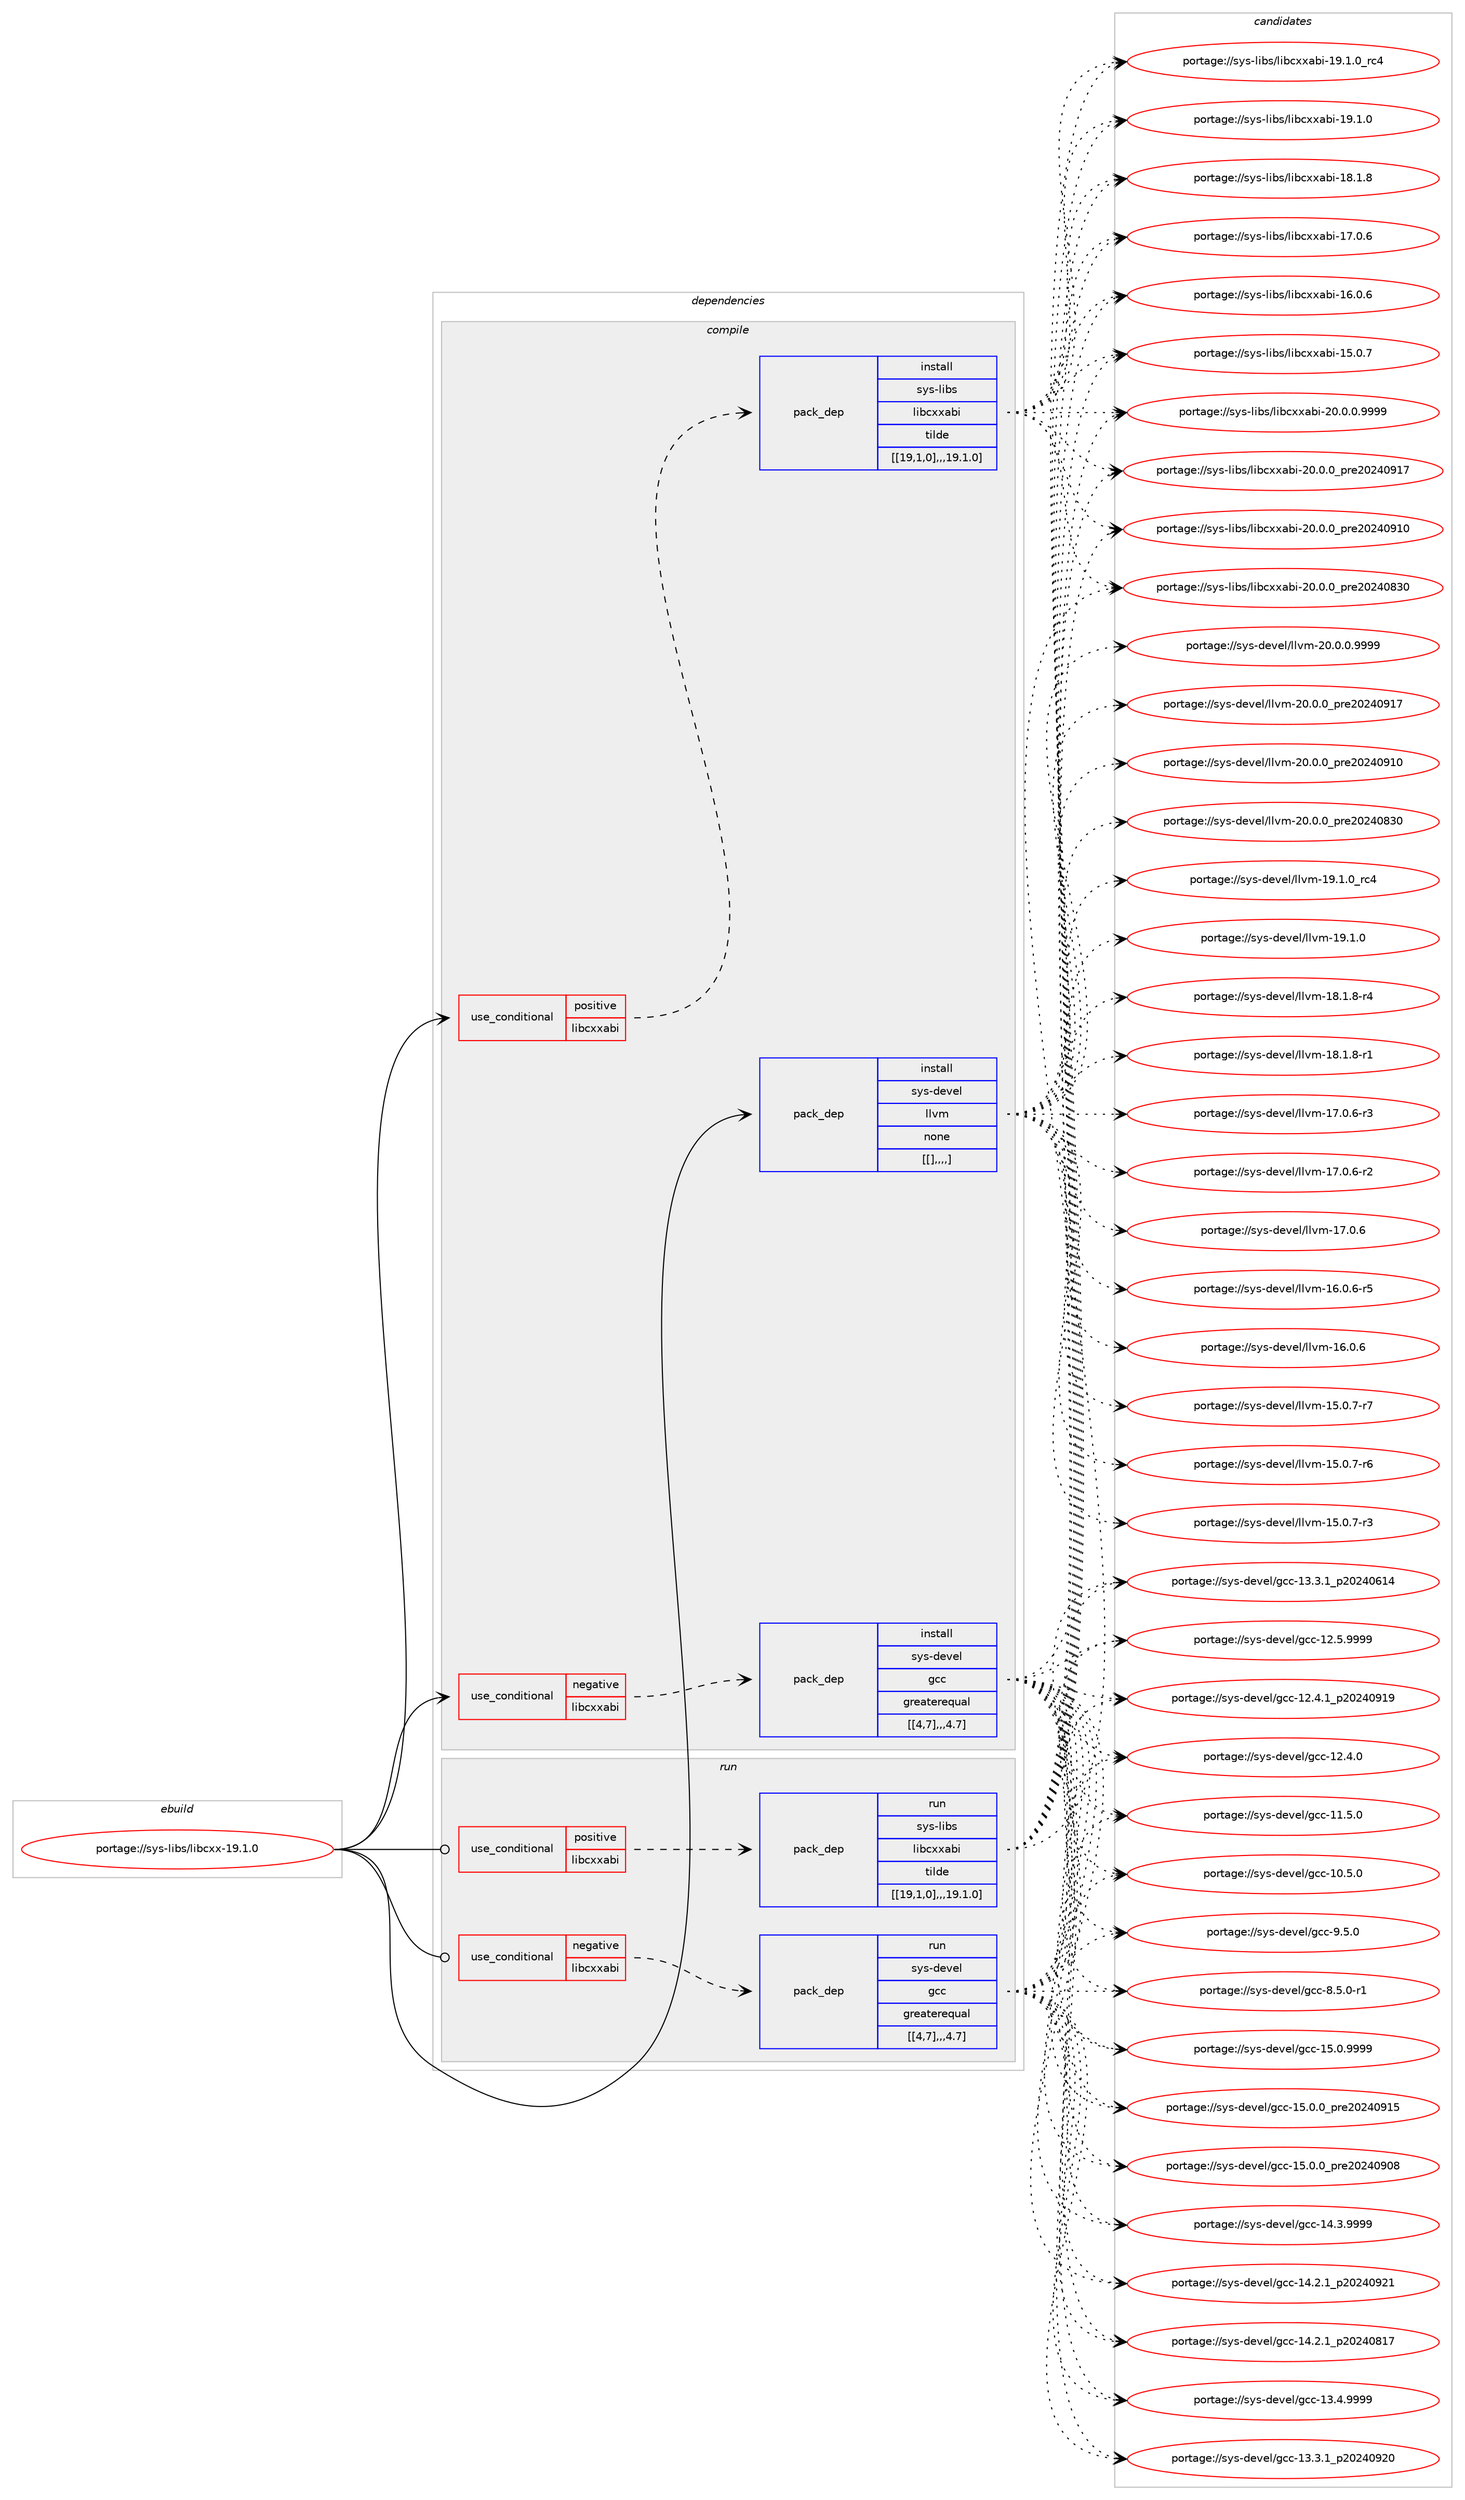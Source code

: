 digraph prolog {

# *************
# Graph options
# *************

newrank=true;
concentrate=true;
compound=true;
graph [rankdir=LR,fontname=Helvetica,fontsize=10,ranksep=1.5];#, ranksep=2.5, nodesep=0.2];
edge  [arrowhead=vee];
node  [fontname=Helvetica,fontsize=10];

# **********
# The ebuild
# **********

subgraph cluster_leftcol {
color=gray;
label=<<i>ebuild</i>>;
id [label="portage://sys-libs/libcxx-19.1.0", color=red, width=4, href="../sys-libs/libcxx-19.1.0.svg"];
}

# ****************
# The dependencies
# ****************

subgraph cluster_midcol {
color=gray;
label=<<i>dependencies</i>>;
subgraph cluster_compile {
fillcolor="#eeeeee";
style=filled;
label=<<i>compile</i>>;
subgraph cond122441 {
dependency453969 [label=<<TABLE BORDER="0" CELLBORDER="1" CELLSPACING="0" CELLPADDING="4"><TR><TD ROWSPAN="3" CELLPADDING="10">use_conditional</TD></TR><TR><TD>negative</TD></TR><TR><TD>libcxxabi</TD></TR></TABLE>>, shape=none, color=red];
subgraph pack328524 {
dependency453970 [label=<<TABLE BORDER="0" CELLBORDER="1" CELLSPACING="0" CELLPADDING="4" WIDTH="220"><TR><TD ROWSPAN="6" CELLPADDING="30">pack_dep</TD></TR><TR><TD WIDTH="110">install</TD></TR><TR><TD>sys-devel</TD></TR><TR><TD>gcc</TD></TR><TR><TD>greaterequal</TD></TR><TR><TD>[[4,7],,,4.7]</TD></TR></TABLE>>, shape=none, color=blue];
}
dependency453969:e -> dependency453970:w [weight=20,style="dashed",arrowhead="vee"];
}
id:e -> dependency453969:w [weight=20,style="solid",arrowhead="vee"];
subgraph cond122442 {
dependency453971 [label=<<TABLE BORDER="0" CELLBORDER="1" CELLSPACING="0" CELLPADDING="4"><TR><TD ROWSPAN="3" CELLPADDING="10">use_conditional</TD></TR><TR><TD>positive</TD></TR><TR><TD>libcxxabi</TD></TR></TABLE>>, shape=none, color=red];
subgraph pack328525 {
dependency453972 [label=<<TABLE BORDER="0" CELLBORDER="1" CELLSPACING="0" CELLPADDING="4" WIDTH="220"><TR><TD ROWSPAN="6" CELLPADDING="30">pack_dep</TD></TR><TR><TD WIDTH="110">install</TD></TR><TR><TD>sys-libs</TD></TR><TR><TD>libcxxabi</TD></TR><TR><TD>tilde</TD></TR><TR><TD>[[19,1,0],,,19.1.0]</TD></TR></TABLE>>, shape=none, color=blue];
}
dependency453971:e -> dependency453972:w [weight=20,style="dashed",arrowhead="vee"];
}
id:e -> dependency453971:w [weight=20,style="solid",arrowhead="vee"];
subgraph pack328526 {
dependency453973 [label=<<TABLE BORDER="0" CELLBORDER="1" CELLSPACING="0" CELLPADDING="4" WIDTH="220"><TR><TD ROWSPAN="6" CELLPADDING="30">pack_dep</TD></TR><TR><TD WIDTH="110">install</TD></TR><TR><TD>sys-devel</TD></TR><TR><TD>llvm</TD></TR><TR><TD>none</TD></TR><TR><TD>[[],,,,]</TD></TR></TABLE>>, shape=none, color=blue];
}
id:e -> dependency453973:w [weight=20,style="solid",arrowhead="vee"];
}
subgraph cluster_compileandrun {
fillcolor="#eeeeee";
style=filled;
label=<<i>compile and run</i>>;
}
subgraph cluster_run {
fillcolor="#eeeeee";
style=filled;
label=<<i>run</i>>;
subgraph cond122443 {
dependency453974 [label=<<TABLE BORDER="0" CELLBORDER="1" CELLSPACING="0" CELLPADDING="4"><TR><TD ROWSPAN="3" CELLPADDING="10">use_conditional</TD></TR><TR><TD>negative</TD></TR><TR><TD>libcxxabi</TD></TR></TABLE>>, shape=none, color=red];
subgraph pack328527 {
dependency453975 [label=<<TABLE BORDER="0" CELLBORDER="1" CELLSPACING="0" CELLPADDING="4" WIDTH="220"><TR><TD ROWSPAN="6" CELLPADDING="30">pack_dep</TD></TR><TR><TD WIDTH="110">run</TD></TR><TR><TD>sys-devel</TD></TR><TR><TD>gcc</TD></TR><TR><TD>greaterequal</TD></TR><TR><TD>[[4,7],,,4.7]</TD></TR></TABLE>>, shape=none, color=blue];
}
dependency453974:e -> dependency453975:w [weight=20,style="dashed",arrowhead="vee"];
}
id:e -> dependency453974:w [weight=20,style="solid",arrowhead="odot"];
subgraph cond122444 {
dependency453976 [label=<<TABLE BORDER="0" CELLBORDER="1" CELLSPACING="0" CELLPADDING="4"><TR><TD ROWSPAN="3" CELLPADDING="10">use_conditional</TD></TR><TR><TD>positive</TD></TR><TR><TD>libcxxabi</TD></TR></TABLE>>, shape=none, color=red];
subgraph pack328528 {
dependency453977 [label=<<TABLE BORDER="0" CELLBORDER="1" CELLSPACING="0" CELLPADDING="4" WIDTH="220"><TR><TD ROWSPAN="6" CELLPADDING="30">pack_dep</TD></TR><TR><TD WIDTH="110">run</TD></TR><TR><TD>sys-libs</TD></TR><TR><TD>libcxxabi</TD></TR><TR><TD>tilde</TD></TR><TR><TD>[[19,1,0],,,19.1.0]</TD></TR></TABLE>>, shape=none, color=blue];
}
dependency453976:e -> dependency453977:w [weight=20,style="dashed",arrowhead="vee"];
}
id:e -> dependency453976:w [weight=20,style="solid",arrowhead="odot"];
}
}

# **************
# The candidates
# **************

subgraph cluster_choices {
rank=same;
color=gray;
label=<<i>candidates</i>>;

subgraph choice328524 {
color=black;
nodesep=1;
choice1151211154510010111810110847103999945495346484657575757 [label="portage://sys-devel/gcc-15.0.9999", color=red, width=4,href="../sys-devel/gcc-15.0.9999.svg"];
choice1151211154510010111810110847103999945495346484648951121141015048505248574953 [label="portage://sys-devel/gcc-15.0.0_pre20240915", color=red, width=4,href="../sys-devel/gcc-15.0.0_pre20240915.svg"];
choice1151211154510010111810110847103999945495346484648951121141015048505248574856 [label="portage://sys-devel/gcc-15.0.0_pre20240908", color=red, width=4,href="../sys-devel/gcc-15.0.0_pre20240908.svg"];
choice1151211154510010111810110847103999945495246514657575757 [label="portage://sys-devel/gcc-14.3.9999", color=red, width=4,href="../sys-devel/gcc-14.3.9999.svg"];
choice1151211154510010111810110847103999945495246504649951125048505248575049 [label="portage://sys-devel/gcc-14.2.1_p20240921", color=red, width=4,href="../sys-devel/gcc-14.2.1_p20240921.svg"];
choice1151211154510010111810110847103999945495246504649951125048505248564955 [label="portage://sys-devel/gcc-14.2.1_p20240817", color=red, width=4,href="../sys-devel/gcc-14.2.1_p20240817.svg"];
choice1151211154510010111810110847103999945495146524657575757 [label="portage://sys-devel/gcc-13.4.9999", color=red, width=4,href="../sys-devel/gcc-13.4.9999.svg"];
choice1151211154510010111810110847103999945495146514649951125048505248575048 [label="portage://sys-devel/gcc-13.3.1_p20240920", color=red, width=4,href="../sys-devel/gcc-13.3.1_p20240920.svg"];
choice1151211154510010111810110847103999945495146514649951125048505248544952 [label="portage://sys-devel/gcc-13.3.1_p20240614", color=red, width=4,href="../sys-devel/gcc-13.3.1_p20240614.svg"];
choice1151211154510010111810110847103999945495046534657575757 [label="portage://sys-devel/gcc-12.5.9999", color=red, width=4,href="../sys-devel/gcc-12.5.9999.svg"];
choice1151211154510010111810110847103999945495046524649951125048505248574957 [label="portage://sys-devel/gcc-12.4.1_p20240919", color=red, width=4,href="../sys-devel/gcc-12.4.1_p20240919.svg"];
choice1151211154510010111810110847103999945495046524648 [label="portage://sys-devel/gcc-12.4.0", color=red, width=4,href="../sys-devel/gcc-12.4.0.svg"];
choice1151211154510010111810110847103999945494946534648 [label="portage://sys-devel/gcc-11.5.0", color=red, width=4,href="../sys-devel/gcc-11.5.0.svg"];
choice1151211154510010111810110847103999945494846534648 [label="portage://sys-devel/gcc-10.5.0", color=red, width=4,href="../sys-devel/gcc-10.5.0.svg"];
choice11512111545100101118101108471039999455746534648 [label="portage://sys-devel/gcc-9.5.0", color=red, width=4,href="../sys-devel/gcc-9.5.0.svg"];
choice115121115451001011181011084710399994556465346484511449 [label="portage://sys-devel/gcc-8.5.0-r1", color=red, width=4,href="../sys-devel/gcc-8.5.0-r1.svg"];
dependency453970:e -> choice1151211154510010111810110847103999945495346484657575757:w [style=dotted,weight="100"];
dependency453970:e -> choice1151211154510010111810110847103999945495346484648951121141015048505248574953:w [style=dotted,weight="100"];
dependency453970:e -> choice1151211154510010111810110847103999945495346484648951121141015048505248574856:w [style=dotted,weight="100"];
dependency453970:e -> choice1151211154510010111810110847103999945495246514657575757:w [style=dotted,weight="100"];
dependency453970:e -> choice1151211154510010111810110847103999945495246504649951125048505248575049:w [style=dotted,weight="100"];
dependency453970:e -> choice1151211154510010111810110847103999945495246504649951125048505248564955:w [style=dotted,weight="100"];
dependency453970:e -> choice1151211154510010111810110847103999945495146524657575757:w [style=dotted,weight="100"];
dependency453970:e -> choice1151211154510010111810110847103999945495146514649951125048505248575048:w [style=dotted,weight="100"];
dependency453970:e -> choice1151211154510010111810110847103999945495146514649951125048505248544952:w [style=dotted,weight="100"];
dependency453970:e -> choice1151211154510010111810110847103999945495046534657575757:w [style=dotted,weight="100"];
dependency453970:e -> choice1151211154510010111810110847103999945495046524649951125048505248574957:w [style=dotted,weight="100"];
dependency453970:e -> choice1151211154510010111810110847103999945495046524648:w [style=dotted,weight="100"];
dependency453970:e -> choice1151211154510010111810110847103999945494946534648:w [style=dotted,weight="100"];
dependency453970:e -> choice1151211154510010111810110847103999945494846534648:w [style=dotted,weight="100"];
dependency453970:e -> choice11512111545100101118101108471039999455746534648:w [style=dotted,weight="100"];
dependency453970:e -> choice115121115451001011181011084710399994556465346484511449:w [style=dotted,weight="100"];
}
subgraph choice328525 {
color=black;
nodesep=1;
choice11512111545108105981154710810598991201209798105455048464846484657575757 [label="portage://sys-libs/libcxxabi-20.0.0.9999", color=red, width=4,href="../sys-libs/libcxxabi-20.0.0.9999.svg"];
choice1151211154510810598115471081059899120120979810545504846484648951121141015048505248574955 [label="portage://sys-libs/libcxxabi-20.0.0_pre20240917", color=red, width=4,href="../sys-libs/libcxxabi-20.0.0_pre20240917.svg"];
choice1151211154510810598115471081059899120120979810545504846484648951121141015048505248574948 [label="portage://sys-libs/libcxxabi-20.0.0_pre20240910", color=red, width=4,href="../sys-libs/libcxxabi-20.0.0_pre20240910.svg"];
choice1151211154510810598115471081059899120120979810545504846484648951121141015048505248565148 [label="portage://sys-libs/libcxxabi-20.0.0_pre20240830", color=red, width=4,href="../sys-libs/libcxxabi-20.0.0_pre20240830.svg"];
choice1151211154510810598115471081059899120120979810545495746494648951149952 [label="portage://sys-libs/libcxxabi-19.1.0_rc4", color=red, width=4,href="../sys-libs/libcxxabi-19.1.0_rc4.svg"];
choice1151211154510810598115471081059899120120979810545495746494648 [label="portage://sys-libs/libcxxabi-19.1.0", color=red, width=4,href="../sys-libs/libcxxabi-19.1.0.svg"];
choice1151211154510810598115471081059899120120979810545495646494656 [label="portage://sys-libs/libcxxabi-18.1.8", color=red, width=4,href="../sys-libs/libcxxabi-18.1.8.svg"];
choice1151211154510810598115471081059899120120979810545495546484654 [label="portage://sys-libs/libcxxabi-17.0.6", color=red, width=4,href="../sys-libs/libcxxabi-17.0.6.svg"];
choice1151211154510810598115471081059899120120979810545495446484654 [label="portage://sys-libs/libcxxabi-16.0.6", color=red, width=4,href="../sys-libs/libcxxabi-16.0.6.svg"];
choice1151211154510810598115471081059899120120979810545495346484655 [label="portage://sys-libs/libcxxabi-15.0.7", color=red, width=4,href="../sys-libs/libcxxabi-15.0.7.svg"];
dependency453972:e -> choice11512111545108105981154710810598991201209798105455048464846484657575757:w [style=dotted,weight="100"];
dependency453972:e -> choice1151211154510810598115471081059899120120979810545504846484648951121141015048505248574955:w [style=dotted,weight="100"];
dependency453972:e -> choice1151211154510810598115471081059899120120979810545504846484648951121141015048505248574948:w [style=dotted,weight="100"];
dependency453972:e -> choice1151211154510810598115471081059899120120979810545504846484648951121141015048505248565148:w [style=dotted,weight="100"];
dependency453972:e -> choice1151211154510810598115471081059899120120979810545495746494648951149952:w [style=dotted,weight="100"];
dependency453972:e -> choice1151211154510810598115471081059899120120979810545495746494648:w [style=dotted,weight="100"];
dependency453972:e -> choice1151211154510810598115471081059899120120979810545495646494656:w [style=dotted,weight="100"];
dependency453972:e -> choice1151211154510810598115471081059899120120979810545495546484654:w [style=dotted,weight="100"];
dependency453972:e -> choice1151211154510810598115471081059899120120979810545495446484654:w [style=dotted,weight="100"];
dependency453972:e -> choice1151211154510810598115471081059899120120979810545495346484655:w [style=dotted,weight="100"];
}
subgraph choice328526 {
color=black;
nodesep=1;
choice1151211154510010111810110847108108118109455048464846484657575757 [label="portage://sys-devel/llvm-20.0.0.9999", color=red, width=4,href="../sys-devel/llvm-20.0.0.9999.svg"];
choice115121115451001011181011084710810811810945504846484648951121141015048505248574955 [label="portage://sys-devel/llvm-20.0.0_pre20240917", color=red, width=4,href="../sys-devel/llvm-20.0.0_pre20240917.svg"];
choice115121115451001011181011084710810811810945504846484648951121141015048505248574948 [label="portage://sys-devel/llvm-20.0.0_pre20240910", color=red, width=4,href="../sys-devel/llvm-20.0.0_pre20240910.svg"];
choice115121115451001011181011084710810811810945504846484648951121141015048505248565148 [label="portage://sys-devel/llvm-20.0.0_pre20240830", color=red, width=4,href="../sys-devel/llvm-20.0.0_pre20240830.svg"];
choice115121115451001011181011084710810811810945495746494648951149952 [label="portage://sys-devel/llvm-19.1.0_rc4", color=red, width=4,href="../sys-devel/llvm-19.1.0_rc4.svg"];
choice115121115451001011181011084710810811810945495746494648 [label="portage://sys-devel/llvm-19.1.0", color=red, width=4,href="../sys-devel/llvm-19.1.0.svg"];
choice1151211154510010111810110847108108118109454956464946564511452 [label="portage://sys-devel/llvm-18.1.8-r4", color=red, width=4,href="../sys-devel/llvm-18.1.8-r4.svg"];
choice1151211154510010111810110847108108118109454956464946564511449 [label="portage://sys-devel/llvm-18.1.8-r1", color=red, width=4,href="../sys-devel/llvm-18.1.8-r1.svg"];
choice1151211154510010111810110847108108118109454955464846544511451 [label="portage://sys-devel/llvm-17.0.6-r3", color=red, width=4,href="../sys-devel/llvm-17.0.6-r3.svg"];
choice1151211154510010111810110847108108118109454955464846544511450 [label="portage://sys-devel/llvm-17.0.6-r2", color=red, width=4,href="../sys-devel/llvm-17.0.6-r2.svg"];
choice115121115451001011181011084710810811810945495546484654 [label="portage://sys-devel/llvm-17.0.6", color=red, width=4,href="../sys-devel/llvm-17.0.6.svg"];
choice1151211154510010111810110847108108118109454954464846544511453 [label="portage://sys-devel/llvm-16.0.6-r5", color=red, width=4,href="../sys-devel/llvm-16.0.6-r5.svg"];
choice115121115451001011181011084710810811810945495446484654 [label="portage://sys-devel/llvm-16.0.6", color=red, width=4,href="../sys-devel/llvm-16.0.6.svg"];
choice1151211154510010111810110847108108118109454953464846554511455 [label="portage://sys-devel/llvm-15.0.7-r7", color=red, width=4,href="../sys-devel/llvm-15.0.7-r7.svg"];
choice1151211154510010111810110847108108118109454953464846554511454 [label="portage://sys-devel/llvm-15.0.7-r6", color=red, width=4,href="../sys-devel/llvm-15.0.7-r6.svg"];
choice1151211154510010111810110847108108118109454953464846554511451 [label="portage://sys-devel/llvm-15.0.7-r3", color=red, width=4,href="../sys-devel/llvm-15.0.7-r3.svg"];
dependency453973:e -> choice1151211154510010111810110847108108118109455048464846484657575757:w [style=dotted,weight="100"];
dependency453973:e -> choice115121115451001011181011084710810811810945504846484648951121141015048505248574955:w [style=dotted,weight="100"];
dependency453973:e -> choice115121115451001011181011084710810811810945504846484648951121141015048505248574948:w [style=dotted,weight="100"];
dependency453973:e -> choice115121115451001011181011084710810811810945504846484648951121141015048505248565148:w [style=dotted,weight="100"];
dependency453973:e -> choice115121115451001011181011084710810811810945495746494648951149952:w [style=dotted,weight="100"];
dependency453973:e -> choice115121115451001011181011084710810811810945495746494648:w [style=dotted,weight="100"];
dependency453973:e -> choice1151211154510010111810110847108108118109454956464946564511452:w [style=dotted,weight="100"];
dependency453973:e -> choice1151211154510010111810110847108108118109454956464946564511449:w [style=dotted,weight="100"];
dependency453973:e -> choice1151211154510010111810110847108108118109454955464846544511451:w [style=dotted,weight="100"];
dependency453973:e -> choice1151211154510010111810110847108108118109454955464846544511450:w [style=dotted,weight="100"];
dependency453973:e -> choice115121115451001011181011084710810811810945495546484654:w [style=dotted,weight="100"];
dependency453973:e -> choice1151211154510010111810110847108108118109454954464846544511453:w [style=dotted,weight="100"];
dependency453973:e -> choice115121115451001011181011084710810811810945495446484654:w [style=dotted,weight="100"];
dependency453973:e -> choice1151211154510010111810110847108108118109454953464846554511455:w [style=dotted,weight="100"];
dependency453973:e -> choice1151211154510010111810110847108108118109454953464846554511454:w [style=dotted,weight="100"];
dependency453973:e -> choice1151211154510010111810110847108108118109454953464846554511451:w [style=dotted,weight="100"];
}
subgraph choice328527 {
color=black;
nodesep=1;
choice1151211154510010111810110847103999945495346484657575757 [label="portage://sys-devel/gcc-15.0.9999", color=red, width=4,href="../sys-devel/gcc-15.0.9999.svg"];
choice1151211154510010111810110847103999945495346484648951121141015048505248574953 [label="portage://sys-devel/gcc-15.0.0_pre20240915", color=red, width=4,href="../sys-devel/gcc-15.0.0_pre20240915.svg"];
choice1151211154510010111810110847103999945495346484648951121141015048505248574856 [label="portage://sys-devel/gcc-15.0.0_pre20240908", color=red, width=4,href="../sys-devel/gcc-15.0.0_pre20240908.svg"];
choice1151211154510010111810110847103999945495246514657575757 [label="portage://sys-devel/gcc-14.3.9999", color=red, width=4,href="../sys-devel/gcc-14.3.9999.svg"];
choice1151211154510010111810110847103999945495246504649951125048505248575049 [label="portage://sys-devel/gcc-14.2.1_p20240921", color=red, width=4,href="../sys-devel/gcc-14.2.1_p20240921.svg"];
choice1151211154510010111810110847103999945495246504649951125048505248564955 [label="portage://sys-devel/gcc-14.2.1_p20240817", color=red, width=4,href="../sys-devel/gcc-14.2.1_p20240817.svg"];
choice1151211154510010111810110847103999945495146524657575757 [label="portage://sys-devel/gcc-13.4.9999", color=red, width=4,href="../sys-devel/gcc-13.4.9999.svg"];
choice1151211154510010111810110847103999945495146514649951125048505248575048 [label="portage://sys-devel/gcc-13.3.1_p20240920", color=red, width=4,href="../sys-devel/gcc-13.3.1_p20240920.svg"];
choice1151211154510010111810110847103999945495146514649951125048505248544952 [label="portage://sys-devel/gcc-13.3.1_p20240614", color=red, width=4,href="../sys-devel/gcc-13.3.1_p20240614.svg"];
choice1151211154510010111810110847103999945495046534657575757 [label="portage://sys-devel/gcc-12.5.9999", color=red, width=4,href="../sys-devel/gcc-12.5.9999.svg"];
choice1151211154510010111810110847103999945495046524649951125048505248574957 [label="portage://sys-devel/gcc-12.4.1_p20240919", color=red, width=4,href="../sys-devel/gcc-12.4.1_p20240919.svg"];
choice1151211154510010111810110847103999945495046524648 [label="portage://sys-devel/gcc-12.4.0", color=red, width=4,href="../sys-devel/gcc-12.4.0.svg"];
choice1151211154510010111810110847103999945494946534648 [label="portage://sys-devel/gcc-11.5.0", color=red, width=4,href="../sys-devel/gcc-11.5.0.svg"];
choice1151211154510010111810110847103999945494846534648 [label="portage://sys-devel/gcc-10.5.0", color=red, width=4,href="../sys-devel/gcc-10.5.0.svg"];
choice11512111545100101118101108471039999455746534648 [label="portage://sys-devel/gcc-9.5.0", color=red, width=4,href="../sys-devel/gcc-9.5.0.svg"];
choice115121115451001011181011084710399994556465346484511449 [label="portage://sys-devel/gcc-8.5.0-r1", color=red, width=4,href="../sys-devel/gcc-8.5.0-r1.svg"];
dependency453975:e -> choice1151211154510010111810110847103999945495346484657575757:w [style=dotted,weight="100"];
dependency453975:e -> choice1151211154510010111810110847103999945495346484648951121141015048505248574953:w [style=dotted,weight="100"];
dependency453975:e -> choice1151211154510010111810110847103999945495346484648951121141015048505248574856:w [style=dotted,weight="100"];
dependency453975:e -> choice1151211154510010111810110847103999945495246514657575757:w [style=dotted,weight="100"];
dependency453975:e -> choice1151211154510010111810110847103999945495246504649951125048505248575049:w [style=dotted,weight="100"];
dependency453975:e -> choice1151211154510010111810110847103999945495246504649951125048505248564955:w [style=dotted,weight="100"];
dependency453975:e -> choice1151211154510010111810110847103999945495146524657575757:w [style=dotted,weight="100"];
dependency453975:e -> choice1151211154510010111810110847103999945495146514649951125048505248575048:w [style=dotted,weight="100"];
dependency453975:e -> choice1151211154510010111810110847103999945495146514649951125048505248544952:w [style=dotted,weight="100"];
dependency453975:e -> choice1151211154510010111810110847103999945495046534657575757:w [style=dotted,weight="100"];
dependency453975:e -> choice1151211154510010111810110847103999945495046524649951125048505248574957:w [style=dotted,weight="100"];
dependency453975:e -> choice1151211154510010111810110847103999945495046524648:w [style=dotted,weight="100"];
dependency453975:e -> choice1151211154510010111810110847103999945494946534648:w [style=dotted,weight="100"];
dependency453975:e -> choice1151211154510010111810110847103999945494846534648:w [style=dotted,weight="100"];
dependency453975:e -> choice11512111545100101118101108471039999455746534648:w [style=dotted,weight="100"];
dependency453975:e -> choice115121115451001011181011084710399994556465346484511449:w [style=dotted,weight="100"];
}
subgraph choice328528 {
color=black;
nodesep=1;
choice11512111545108105981154710810598991201209798105455048464846484657575757 [label="portage://sys-libs/libcxxabi-20.0.0.9999", color=red, width=4,href="../sys-libs/libcxxabi-20.0.0.9999.svg"];
choice1151211154510810598115471081059899120120979810545504846484648951121141015048505248574955 [label="portage://sys-libs/libcxxabi-20.0.0_pre20240917", color=red, width=4,href="../sys-libs/libcxxabi-20.0.0_pre20240917.svg"];
choice1151211154510810598115471081059899120120979810545504846484648951121141015048505248574948 [label="portage://sys-libs/libcxxabi-20.0.0_pre20240910", color=red, width=4,href="../sys-libs/libcxxabi-20.0.0_pre20240910.svg"];
choice1151211154510810598115471081059899120120979810545504846484648951121141015048505248565148 [label="portage://sys-libs/libcxxabi-20.0.0_pre20240830", color=red, width=4,href="../sys-libs/libcxxabi-20.0.0_pre20240830.svg"];
choice1151211154510810598115471081059899120120979810545495746494648951149952 [label="portage://sys-libs/libcxxabi-19.1.0_rc4", color=red, width=4,href="../sys-libs/libcxxabi-19.1.0_rc4.svg"];
choice1151211154510810598115471081059899120120979810545495746494648 [label="portage://sys-libs/libcxxabi-19.1.0", color=red, width=4,href="../sys-libs/libcxxabi-19.1.0.svg"];
choice1151211154510810598115471081059899120120979810545495646494656 [label="portage://sys-libs/libcxxabi-18.1.8", color=red, width=4,href="../sys-libs/libcxxabi-18.1.8.svg"];
choice1151211154510810598115471081059899120120979810545495546484654 [label="portage://sys-libs/libcxxabi-17.0.6", color=red, width=4,href="../sys-libs/libcxxabi-17.0.6.svg"];
choice1151211154510810598115471081059899120120979810545495446484654 [label="portage://sys-libs/libcxxabi-16.0.6", color=red, width=4,href="../sys-libs/libcxxabi-16.0.6.svg"];
choice1151211154510810598115471081059899120120979810545495346484655 [label="portage://sys-libs/libcxxabi-15.0.7", color=red, width=4,href="../sys-libs/libcxxabi-15.0.7.svg"];
dependency453977:e -> choice11512111545108105981154710810598991201209798105455048464846484657575757:w [style=dotted,weight="100"];
dependency453977:e -> choice1151211154510810598115471081059899120120979810545504846484648951121141015048505248574955:w [style=dotted,weight="100"];
dependency453977:e -> choice1151211154510810598115471081059899120120979810545504846484648951121141015048505248574948:w [style=dotted,weight="100"];
dependency453977:e -> choice1151211154510810598115471081059899120120979810545504846484648951121141015048505248565148:w [style=dotted,weight="100"];
dependency453977:e -> choice1151211154510810598115471081059899120120979810545495746494648951149952:w [style=dotted,weight="100"];
dependency453977:e -> choice1151211154510810598115471081059899120120979810545495746494648:w [style=dotted,weight="100"];
dependency453977:e -> choice1151211154510810598115471081059899120120979810545495646494656:w [style=dotted,weight="100"];
dependency453977:e -> choice1151211154510810598115471081059899120120979810545495546484654:w [style=dotted,weight="100"];
dependency453977:e -> choice1151211154510810598115471081059899120120979810545495446484654:w [style=dotted,weight="100"];
dependency453977:e -> choice1151211154510810598115471081059899120120979810545495346484655:w [style=dotted,weight="100"];
}
}

}
